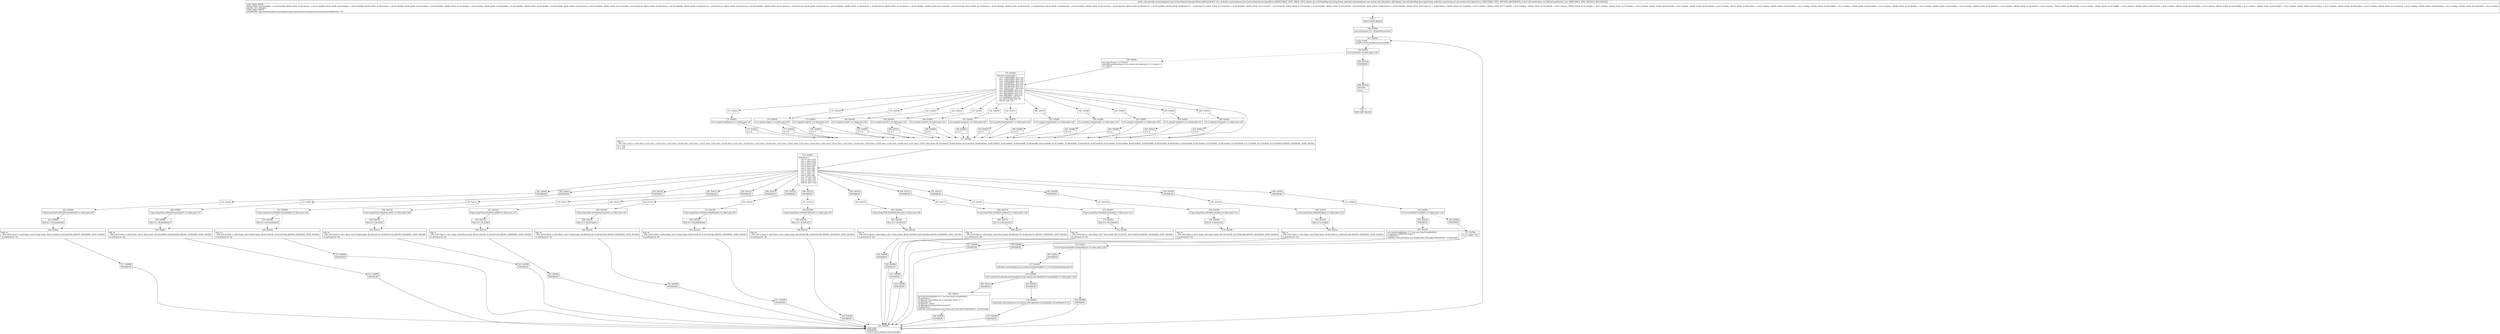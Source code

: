 digraph "CFG forandroidx.constraintlayout.core.motion.MotionConstrainedPoint.addValues(Ljava\/util\/HashMap;I)V" {
Node_164 [shape=record,label="{164\:\ ?|MTH_ENTER_BLOCK\l}"];
Node_166 [shape=record,label="{166\:\ 0x0000|java.util.Iterator r0 = r9.keySet().iterator()\l}"];
Node_167 [shape=record,label="{167\:\ 0x0008|LOOP_START\lLOOP:0: B:167:0x0008\-\>B:310:0x0008\l}"];
Node_168 [shape=record,label="{168\:\ 0x000c|if (r0.hasNext() == false) goto L145\l}"];
Node_169 [shape=record,label="{169\:\ 0x000e|java.lang.String r1 = r0.next()\landroidx.constraintlayout.core.motion.utils.SplineSet r2 = r9.get(r1)\lr3 = 65535\l}"];
Node_170 [shape=record,label="{170\:\ 0x0020|switch(r1.hashCode()) \{\l    case \-1249320806: goto L42;\l    case \-1249320805: goto L39;\l    case \-1249320804: goto L36;\l    case \-1225497657: goto L33;\l    case \-1225497656: goto L30;\l    case \-1225497655: goto L27;\l    case \-1001078227: goto L24;\l    case \-987906986: goto L21;\l    case \-987906985: goto L18;\l    case \-908189618: goto L15;\l    case \-908189617: goto L12;\l    case 92909918: goto L9;\l    case 803192288: goto L6;\l    default: goto L45;\l\}\l}"];
Node_172 [shape=record,label="{172\:\ 0x0025}"];
Node_173 [shape=record,label="{173\:\ 0x002b|if (r1.equals(\"pathRotate\") == false) goto L45\l}"];
Node_174 [shape=record,label="{174\:\ 0x002d|r3 = 6\l}"];
Node_175 [shape=record,label="{175\:\ 0x0030}"];
Node_176 [shape=record,label="{176\:\ 0x0036|if (r1.equals(\"alpha\") == false) goto L45\l}"];
Node_177 [shape=record,label="{177\:\ 0x0038|r3 = 0\l}"];
Node_178 [shape=record,label="{178\:\ 0x003b}"];
Node_179 [shape=record,label="{179\:\ 0x0041|if (r1.equals(\"scaleY\") == false) goto L45\l}"];
Node_180 [shape=record,label="{180\:\ 0x0043|r3 = 't'\l}"];
Node_181 [shape=record,label="{181\:\ 0x0047}"];
Node_182 [shape=record,label="{182\:\ 0x004d|if (r1.equals(\"scaleX\") == false) goto L45\l}"];
Node_183 [shape=record,label="{183\:\ 0x004f|r3 = 'b'\l}"];
Node_184 [shape=record,label="{184\:\ 0x0052}"];
Node_185 [shape=record,label="{185\:\ 0x0058|if (r1.equals(\"pivotY\") == false) goto L45\l}"];
Node_186 [shape=record,label="{186\:\ 0x005a|r3 = 5\l}"];
Node_187 [shape=record,label="{187\:\ 0x005c}"];
Node_188 [shape=record,label="{188\:\ 0x0062|if (r1.equals(\"pivotX\") == false) goto L45\l}"];
Node_189 [shape=record,label="{189\:\ 0x0064|r3 = 4\l}"];
Node_190 [shape=record,label="{190\:\ 0x0066}"];
Node_191 [shape=record,label="{191\:\ 0x006c|if (r1.equals(\"progress\") == false) goto L45\l}"];
Node_192 [shape=record,label="{192\:\ 0x006e|r3 = 7\l}"];
Node_193 [shape=record,label="{193\:\ 0x0070}"];
Node_194 [shape=record,label="{194\:\ 0x0076|if (r1.equals(\"translationZ\") == false) goto L45\l}"];
Node_195 [shape=record,label="{195\:\ 0x0078|r3 = 'f'\l}"];
Node_196 [shape=record,label="{196\:\ 0x007b}"];
Node_197 [shape=record,label="{197\:\ 0x0081|if (r1.equals(\"translationY\") == false) goto L45\l}"];
Node_198 [shape=record,label="{198\:\ 0x0083|r3 = 11\l}"];
Node_199 [shape=record,label="{199\:\ 0x0086}"];
Node_200 [shape=record,label="{200\:\ 0x008c|if (r1.equals(\"translationX\") == false) goto L45\l}"];
Node_201 [shape=record,label="{201\:\ 0x008e|r3 = 'n'\l}"];
Node_202 [shape=record,label="{202\:\ 0x0091}"];
Node_203 [shape=record,label="{203\:\ 0x0097|if (r1.equals(\"rotationZ\") == false) goto L45\l}"];
Node_204 [shape=record,label="{204\:\ 0x0099|r3 = 1\l}"];
Node_205 [shape=record,label="{205\:\ 0x009b}"];
Node_206 [shape=record,label="{206\:\ 0x00a1|if (r1.equals(\"rotationY\") == false) goto L45\l}"];
Node_207 [shape=record,label="{207\:\ 0x00a3|r3 = 3\l}"];
Node_208 [shape=record,label="{208\:\ 0x00a5}"];
Node_209 [shape=record,label="{209\:\ 0x00ab|if (r1.equals(\"rotationX\") == false) goto L45\l}"];
Node_210 [shape=record,label="{210\:\ 0x00ad|r3 = 2\l}"];
Node_211 [shape=record,label="{211\:\ 0x00ae|PHI: r3 \l  PHI: (r3v1 char) = (r3v0 char), (r3v0 char), (r3v35 char), (r3v0 char), (r3v36 char), (r3v0 char), (r3v37 char), (r3v0 char), (r3v38 char), (r3v0 char), (r3v39 char), (r3v0 char), (r3v40 char), (r3v0 char), (r3v41 char), (r3v0 char), (r3v42 char), (r3v0 char), (r3v43 char), (r3v0 char), (r3v44 char), (r3v0 char), (r3v45 char), (r3v0 char), (r3v46 char), (r3v0 char), (r3v47 char) binds: [B:170:0x0020, B:209:0x00ab, B:210:0x00ad, B:206:0x00a1, B:207:0x00a3, B:203:0x0097, B:204:0x0099, B:200:0x008c, B:201:0x008e, B:197:0x0081, B:198:0x0083, B:194:0x0076, B:195:0x0078, B:191:0x006c, B:192:0x006e, B:188:0x0062, B:189:0x0064, B:185:0x0058, B:186:0x005a, B:182:0x004d, B:183:0x004f, B:179:0x0041, B:180:0x0043, B:176:0x0036, B:177:0x0038, B:173:0x002b, B:174:0x002d] A[DONT_GENERATE, DONT_INLINE]\l|r4 = 1.0f\lr6 = 0.0f\l}"];
Node_212 [shape=record,label="{212\:\ 0x00b1|switch(r3) \{\l    case 0: goto L120;\l    case 1: goto L114;\l    case 2: goto L108;\l    case 3: goto L102;\l    case 4: goto L96;\l    case 5: goto L90;\l    case 6: goto L84;\l    case 7: goto L78;\l    case 8: goto L72;\l    case 9: goto L66;\l    case 10: goto L60;\l    case 11: goto L54;\l    case 12: goto L47;\l    default: goto L126;\l\}\l}"];
Node_291 [shape=record,label="{291\:\ 0x00e2|SYNTHETIC\l}"];
Node_220 [shape=record,label="{220\:\ 0x00e2}"];
Node_221 [shape=record,label="{221\:\ 0x00e8|if (java.lang.Float.isNaN(r8.translationZ) == false) goto L50\l}"];
Node_223 [shape=record,label="{223\:\ 0x00eb|float r6 = r8.translationZ\l}"];
Node_224 [shape=record,label="{224\:\ 0x00ed|PHI: r6 \l  PHI: (r6v22 float) = (r6v0 float), (r6v23 float) binds: [B:221:0x00e8, B:223:0x00eb] A[DONT_GENERATE, DONT_INLINE]\l|r2.setPoint(r10, r6)\l}"];
Node_311 [shape=record,label="{311\:\ 0x0008|SYNTHETIC\l}"];
Node_310 [shape=record,label="{310\:\ 0x0008|LOOP_END\lSYNTHETIC\lLOOP:0: B:167:0x0008\-\>B:310:0x0008\l}"];
Node_292 [shape=record,label="{292\:\ 0x00f2|SYNTHETIC\l}"];
Node_225 [shape=record,label="{225\:\ 0x00f2}"];
Node_226 [shape=record,label="{226\:\ 0x00f8|if (java.lang.Float.isNaN(r8.translationY) == false) goto L57\l}"];
Node_228 [shape=record,label="{228\:\ 0x00fb|float r6 = r8.translationY\l}"];
Node_229 [shape=record,label="{229\:\ 0x00fd|PHI: r6 \l  PHI: (r6v20 float) = (r6v0 float), (r6v21 float) binds: [B:226:0x00f8, B:228:0x00fb] A[DONT_GENERATE, DONT_INLINE]\l|r2.setPoint(r10, r6)\l}"];
Node_312 [shape=record,label="{312\:\ 0x0008|SYNTHETIC\l}"];
Node_293 [shape=record,label="{293\:\ 0x0102|SYNTHETIC\l}"];
Node_230 [shape=record,label="{230\:\ 0x0102}"];
Node_231 [shape=record,label="{231\:\ 0x0108|if (java.lang.Float.isNaN(r8.translationX) == false) goto L63\l}"];
Node_233 [shape=record,label="{233\:\ 0x010b|float r6 = r8.translationX\l}"];
Node_234 [shape=record,label="{234\:\ 0x010d|PHI: r6 \l  PHI: (r6v18 float) = (r6v0 float), (r6v19 float) binds: [B:231:0x0108, B:233:0x010b] A[DONT_GENERATE, DONT_INLINE]\l|r2.setPoint(r10, r6)\l}"];
Node_313 [shape=record,label="{313\:\ 0x0008|SYNTHETIC\l}"];
Node_294 [shape=record,label="{294\:\ 0x0112|SYNTHETIC\l}"];
Node_235 [shape=record,label="{235\:\ 0x0112}"];
Node_236 [shape=record,label="{236\:\ 0x0118|if (java.lang.Float.isNaN(r8.scaleY) == false) goto L69\l}"];
Node_238 [shape=record,label="{238\:\ 0x011b|float r4 = r8.scaleY\l}"];
Node_239 [shape=record,label="{239\:\ 0x011d|PHI: r4 \l  PHI: (r4v9 float) = (r4v1 float), (r4v10 float) binds: [B:236:0x0118, B:238:0x011b] A[DONT_GENERATE, DONT_INLINE]\l|r2.setPoint(r10, r4)\l}"];
Node_314 [shape=record,label="{314\:\ 0x0008|SYNTHETIC\l}"];
Node_295 [shape=record,label="{295\:\ 0x0122|SYNTHETIC\l}"];
Node_240 [shape=record,label="{240\:\ 0x0122}"];
Node_241 [shape=record,label="{241\:\ 0x0128|if (java.lang.Float.isNaN(r8.scaleX) == false) goto L75\l}"];
Node_243 [shape=record,label="{243\:\ 0x012b|float r4 = r8.scaleX\l}"];
Node_244 [shape=record,label="{244\:\ 0x012d|PHI: r4 \l  PHI: (r4v7 float) = (r4v1 float), (r4v8 float) binds: [B:241:0x0128, B:243:0x012b] A[DONT_GENERATE, DONT_INLINE]\l|r2.setPoint(r10, r4)\l}"];
Node_315 [shape=record,label="{315\:\ 0x0008|SYNTHETIC\l}"];
Node_296 [shape=record,label="{296\:\ 0x0132|SYNTHETIC\l}"];
Node_245 [shape=record,label="{245\:\ 0x0132}"];
Node_246 [shape=record,label="{246\:\ 0x0138|if (java.lang.Float.isNaN(r8.mProgress) == false) goto L81\l}"];
Node_248 [shape=record,label="{248\:\ 0x013b|float r6 = r8.mProgress\l}"];
Node_249 [shape=record,label="{249\:\ 0x013d|PHI: r6 \l  PHI: (r6v16 float) = (r6v0 float), (r6v17 float) binds: [B:246:0x0138, B:248:0x013b] A[DONT_GENERATE, DONT_INLINE]\l|r2.setPoint(r10, r6)\l}"];
Node_316 [shape=record,label="{316\:\ 0x0008|SYNTHETIC\l}"];
Node_297 [shape=record,label="{297\:\ 0x0142|SYNTHETIC\l}"];
Node_250 [shape=record,label="{250\:\ 0x0142}"];
Node_251 [shape=record,label="{251\:\ 0x0148|if (java.lang.Float.isNaN(r8.mPathRotate) == false) goto L87\l}"];
Node_253 [shape=record,label="{253\:\ 0x014b|float r6 = r8.mPathRotate\l}"];
Node_254 [shape=record,label="{254\:\ 0x014d|PHI: r6 \l  PHI: (r6v14 float) = (r6v0 float), (r6v15 float) binds: [B:251:0x0148, B:253:0x014b] A[DONT_GENERATE, DONT_INLINE]\l|r2.setPoint(r10, r6)\l}"];
Node_317 [shape=record,label="{317\:\ 0x0008|SYNTHETIC\l}"];
Node_298 [shape=record,label="{298\:\ 0x0152|SYNTHETIC\l}"];
Node_255 [shape=record,label="{255\:\ 0x0152}"];
Node_256 [shape=record,label="{256\:\ 0x0158|if (java.lang.Float.isNaN(r8.mPivotY) == false) goto L93\l}"];
Node_258 [shape=record,label="{258\:\ 0x015b|float r6 = r8.mPivotY\l}"];
Node_259 [shape=record,label="{259\:\ 0x015d|PHI: r6 \l  PHI: (r6v12 float) = (r6v0 float), (r6v13 float) binds: [B:256:0x0158, B:258:0x015b] A[DONT_GENERATE, DONT_INLINE]\l|r2.setPoint(r10, r6)\l}"];
Node_318 [shape=record,label="{318\:\ 0x0008|SYNTHETIC\l}"];
Node_299 [shape=record,label="{299\:\ 0x0162|SYNTHETIC\l}"];
Node_260 [shape=record,label="{260\:\ 0x0162}"];
Node_261 [shape=record,label="{261\:\ 0x0168|if (java.lang.Float.isNaN(r8.mPivotX) == false) goto L99\l}"];
Node_263 [shape=record,label="{263\:\ 0x016b|float r6 = r8.mPivotX\l}"];
Node_264 [shape=record,label="{264\:\ 0x016d|PHI: r6 \l  PHI: (r6v10 float) = (r6v0 float), (r6v11 float) binds: [B:261:0x0168, B:263:0x016b] A[DONT_GENERATE, DONT_INLINE]\l|r2.setPoint(r10, r6)\l}"];
Node_319 [shape=record,label="{319\:\ 0x0008|SYNTHETIC\l}"];
Node_300 [shape=record,label="{300\:\ 0x0172|SYNTHETIC\l}"];
Node_265 [shape=record,label="{265\:\ 0x0172}"];
Node_266 [shape=record,label="{266\:\ 0x0178|if (java.lang.Float.isNaN(r8.rotationY) == false) goto L105\l}"];
Node_268 [shape=record,label="{268\:\ 0x017b|float r6 = r8.rotationY\l}"];
Node_269 [shape=record,label="{269\:\ 0x017d|PHI: r6 \l  PHI: (r6v8 float) = (r6v0 float), (r6v9 float) binds: [B:266:0x0178, B:268:0x017b] A[DONT_GENERATE, DONT_INLINE]\l|r2.setPoint(r10, r6)\l}"];
Node_320 [shape=record,label="{320\:\ 0x0008|SYNTHETIC\l}"];
Node_301 [shape=record,label="{301\:\ 0x0181|SYNTHETIC\l}"];
Node_270 [shape=record,label="{270\:\ 0x0181}"];
Node_271 [shape=record,label="{271\:\ 0x0187|if (java.lang.Float.isNaN(r8.rotationX) == false) goto L111\l}"];
Node_273 [shape=record,label="{273\:\ 0x018a|float r6 = r8.rotationX\l}"];
Node_274 [shape=record,label="{274\:\ 0x018c|PHI: r6 \l  PHI: (r6v6 float) = (r6v0 float), (r6v7 float) binds: [B:271:0x0187, B:273:0x018a] A[DONT_GENERATE, DONT_INLINE]\l|r2.setPoint(r10, r6)\l}"];
Node_321 [shape=record,label="{321\:\ 0x0008|SYNTHETIC\l}"];
Node_302 [shape=record,label="{302\:\ 0x0190|SYNTHETIC\l}"];
Node_275 [shape=record,label="{275\:\ 0x0190}"];
Node_276 [shape=record,label="{276\:\ 0x0196|if (java.lang.Float.isNaN(r8.rotation) == false) goto L117\l}"];
Node_278 [shape=record,label="{278\:\ 0x0199|float r6 = r8.rotation\l}"];
Node_279 [shape=record,label="{279\:\ 0x019b|PHI: r6 \l  PHI: (r6v4 float) = (r6v0 float), (r6v5 float) binds: [B:276:0x0196, B:278:0x0199] A[DONT_GENERATE, DONT_INLINE]\l|r2.setPoint(r10, r6)\l}"];
Node_322 [shape=record,label="{322\:\ 0x0008|SYNTHETIC\l}"];
Node_303 [shape=record,label="{303\:\ 0x019f|SYNTHETIC\l}"];
Node_280 [shape=record,label="{280\:\ 0x019f}"];
Node_281 [shape=record,label="{281\:\ 0x01a5|if (java.lang.Float.isNaN(r8.alpha) == false) goto L123\l}"];
Node_283 [shape=record,label="{283\:\ 0x01a8|float r4 = r8.alpha\l}"];
Node_284 [shape=record,label="{284\:\ 0x01aa|PHI: r4 \l  PHI: (r4v5 float) = (r4v1 float), (r4v6 float) binds: [B:281:0x01a5, B:283:0x01a8] A[DONT_GENERATE, DONT_INLINE]\l|r2.setPoint(r10, r4)\l}"];
Node_323 [shape=record,label="{323\:\ 0x0008|SYNTHETIC\l}"];
Node_309 [shape=record,label="{309\:\ 0x00b4|SYNTHETIC\l}"];
Node_213 [shape=record,label="{213\:\ 0x00b4}"];
Node_214 [shape=record,label="{214\:\ 0x00bc|if (r1.startsWith(\"CUSTOM\") == false) goto L129\l}"];
Node_304 [shape=record,label="{304\:\ 0x01d5|SYNTHETIC\l}"];
Node_287 [shape=record,label="{287\:\ 0x01d5|java.lang.StringBuilder r3 = new java.lang.StringBuilder()\lr3.append(\"UNKNOWN spline \")\lr3.append(r1)\landroidx.constraintlayout.core.motion.utils.Utils.loge(\"MotionPaths\", r3.toString())\l}"];
Node_324 [shape=record,label="{324\:\ 0x0008|SYNTHETIC\l}"];
Node_308 [shape=record,label="{308\:\ 0x00be|SYNTHETIC\l}"];
Node_215 [shape=record,label="{215\:\ 0x00be|r3 = r1.split(\",\")[1]\l}"];
Node_216 [shape=record,label="{216\:\ 0x00cc|if (r8.mCustomVariable.containsKey(r3) == false) goto L144\l}"];
Node_305 [shape=record,label="{305\:\ 0x00ce|SYNTHETIC\l}"];
Node_217 [shape=record,label="{217\:\ 0x00ce|androidx.constraintlayout.core.motion.CustomVariable r5 = r8.mCustomVariable.get(r3)\l}"];
Node_218 [shape=record,label="{218\:\ 0x00d8|if ((r2 instanceof androidx.constraintlayout.core.motion.utils.SplineSet.CustomSpline) == false) goto L138\l}"];
Node_306 [shape=record,label="{306\:\ 0x01ae|SYNTHETIC\l}"];
Node_285 [shape=record,label="{285\:\ 0x01ae|java.lang.StringBuilder r6 = new java.lang.StringBuilder()\lr6.append(r1)\lr6.append(\" ViewSpline not a CustomSet frame = \")\lr6.append(r10)\lr6.append(\", value\")\lr6.append(r5.getValueToInterpolate())\lr6.append(r2)\landroidx.constraintlayout.core.motion.utils.Utils.loge(\"MotionPaths\", r6.toString())\l}"];
Node_326 [shape=record,label="{326\:\ 0x0008|SYNTHETIC\l}"];
Node_307 [shape=record,label="{307\:\ 0x00da|SYNTHETIC\l}"];
Node_219 [shape=record,label="{219\:\ 0x00da|((androidx.constraintlayout.core.motion.utils.SplineSet.CustomSpline) r2).setPoint(r10, r5)\l}"];
Node_327 [shape=record,label="{327\:\ 0x0008|SYNTHETIC\l}"];
Node_325 [shape=record,label="{325\:\ 0x0008|SYNTHETIC\l}"];
Node_290 [shape=record,label="{290\:\ 0x01eb|SYNTHETIC\l}"];
Node_289 [shape=record,label="{289\:\ 0x01eb|RETURN\l|return\l}"];
Node_165 [shape=record,label="{165\:\ ?|MTH_EXIT_BLOCK\l}"];
MethodNode[shape=record,label="{public void androidx.constraintlayout.core.motion.MotionConstrainedPoint.addValues((r8v0 'this' androidx.constraintlayout.core.motion.MotionConstrainedPoint A[IMMUTABLE_TYPE, THIS]), (r9v0 'splines' java.util.HashMap\<java.lang.String, androidx.constraintlayout.core.motion.utils.SplineSet\> A[D('splines' java.util.HashMap\<java.lang.String, androidx.constraintlayout.core.motion.utils.SplineSet\>), IMMUTABLE_TYPE, METHOD_ARGUMENT]), (r10v0 'mFramePosition' int A[D('mFramePosition' int), IMMUTABLE_TYPE, METHOD_ARGUMENT]))  | USE_LINES_HINTS\lBACK_EDGE: B:219:0x00da \-\> B:167:0x0008, BACK_EDGE: B:285:0x01ae \-\> B:167:0x0008, BACK_EDGE: B:216:0x00cc \-\> B:167:0x0008, BACK_EDGE: B:287:0x01d5 \-\> B:167:0x0008, BACK_EDGE: B:224:0x00ed \-\> B:167:0x0008, CROSS_EDGE: B:221:0x00e8 \-\> B:224:0x00ed, BACK_EDGE: B:229:0x00fd \-\> B:167:0x0008, CROSS_EDGE: B:226:0x00f8 \-\> B:229:0x00fd, BACK_EDGE: B:234:0x010d \-\> B:167:0x0008, CROSS_EDGE: B:231:0x0108 \-\> B:234:0x010d, BACK_EDGE: B:239:0x011d \-\> B:167:0x0008, CROSS_EDGE: B:236:0x0118 \-\> B:239:0x011d, BACK_EDGE: B:244:0x012d \-\> B:167:0x0008, CROSS_EDGE: B:241:0x0128 \-\> B:244:0x012d, BACK_EDGE: B:249:0x013d \-\> B:167:0x0008, CROSS_EDGE: B:246:0x0138 \-\> B:249:0x013d, BACK_EDGE: B:254:0x014d \-\> B:167:0x0008, CROSS_EDGE: B:251:0x0148 \-\> B:254:0x014d, BACK_EDGE: B:259:0x015d \-\> B:167:0x0008, CROSS_EDGE: B:256:0x0158 \-\> B:259:0x015d, BACK_EDGE: B:264:0x016d \-\> B:167:0x0008, CROSS_EDGE: B:261:0x0168 \-\> B:264:0x016d, BACK_EDGE: B:269:0x017d \-\> B:167:0x0008, CROSS_EDGE: B:266:0x0178 \-\> B:269:0x017d, BACK_EDGE: B:274:0x018c \-\> B:167:0x0008, CROSS_EDGE: B:271:0x0187 \-\> B:274:0x018c, BACK_EDGE: B:279:0x019b \-\> B:167:0x0008, CROSS_EDGE: B:276:0x0196 \-\> B:279:0x019b, BACK_EDGE: B:284:0x01aa \-\> B:167:0x0008, CROSS_EDGE: B:281:0x01a5 \-\> B:284:0x01aa, CROSS_EDGE: B:173:0x002b \-\> B:211:0x00ae, CROSS_EDGE: B:177:0x0038 \-\> B:211:0x00ae, CROSS_EDGE: B:176:0x0036 \-\> B:211:0x00ae, CROSS_EDGE: B:180:0x0043 \-\> B:211:0x00ae, CROSS_EDGE: B:179:0x0041 \-\> B:211:0x00ae, CROSS_EDGE: B:183:0x004f \-\> B:211:0x00ae, CROSS_EDGE: B:182:0x004d \-\> B:211:0x00ae, CROSS_EDGE: B:186:0x005a \-\> B:211:0x00ae, CROSS_EDGE: B:185:0x0058 \-\> B:211:0x00ae, CROSS_EDGE: B:189:0x0064 \-\> B:211:0x00ae, CROSS_EDGE: B:188:0x0062 \-\> B:211:0x00ae, CROSS_EDGE: B:192:0x006e \-\> B:211:0x00ae, CROSS_EDGE: B:191:0x006c \-\> B:211:0x00ae, CROSS_EDGE: B:195:0x0078 \-\> B:211:0x00ae, CROSS_EDGE: B:194:0x0076 \-\> B:211:0x00ae, CROSS_EDGE: B:198:0x0083 \-\> B:211:0x00ae, CROSS_EDGE: B:197:0x0081 \-\> B:211:0x00ae, CROSS_EDGE: B:201:0x008e \-\> B:211:0x00ae, CROSS_EDGE: B:200:0x008c \-\> B:211:0x00ae, CROSS_EDGE: B:204:0x0099 \-\> B:211:0x00ae, CROSS_EDGE: B:203:0x0097 \-\> B:211:0x00ae, CROSS_EDGE: B:207:0x00a3 \-\> B:211:0x00ae, CROSS_EDGE: B:206:0x00a1 \-\> B:211:0x00ae, CROSS_EDGE: B:210:0x00ad \-\> B:211:0x00ae, CROSS_EDGE: B:209:0x00ab \-\> B:211:0x00ae, CROSS_EDGE: B:170:0x0020 \-\> B:211:0x00ae\lINLINE_NOT_NEEDED\lTYPE_VARS: EMPTY\lSIGNATURE: (Ljava\/util\/HashMap\<Ljava\/lang\/String;Landroidx\/constraintlayout\/core\/motion\/utils\/SplineSet;\>;I)V\l}"];
MethodNode -> Node_164;Node_164 -> Node_166;
Node_166 -> Node_167;
Node_167 -> Node_168;
Node_168 -> Node_169[style=dashed];
Node_168 -> Node_290;
Node_169 -> Node_170;
Node_170 -> Node_172;
Node_170 -> Node_175;
Node_170 -> Node_178;
Node_170 -> Node_181;
Node_170 -> Node_184;
Node_170 -> Node_187;
Node_170 -> Node_190;
Node_170 -> Node_193;
Node_170 -> Node_196;
Node_170 -> Node_199;
Node_170 -> Node_202;
Node_170 -> Node_205;
Node_170 -> Node_208;
Node_170 -> Node_211;
Node_172 -> Node_173;
Node_173 -> Node_174[style=dashed];
Node_173 -> Node_211;
Node_174 -> Node_211;
Node_175 -> Node_176;
Node_176 -> Node_177[style=dashed];
Node_176 -> Node_211;
Node_177 -> Node_211;
Node_178 -> Node_179;
Node_179 -> Node_180[style=dashed];
Node_179 -> Node_211;
Node_180 -> Node_211;
Node_181 -> Node_182;
Node_182 -> Node_183[style=dashed];
Node_182 -> Node_211;
Node_183 -> Node_211;
Node_184 -> Node_185;
Node_185 -> Node_186[style=dashed];
Node_185 -> Node_211;
Node_186 -> Node_211;
Node_187 -> Node_188;
Node_188 -> Node_189[style=dashed];
Node_188 -> Node_211;
Node_189 -> Node_211;
Node_190 -> Node_191;
Node_191 -> Node_192[style=dashed];
Node_191 -> Node_211;
Node_192 -> Node_211;
Node_193 -> Node_194;
Node_194 -> Node_195[style=dashed];
Node_194 -> Node_211;
Node_195 -> Node_211;
Node_196 -> Node_197;
Node_197 -> Node_198[style=dashed];
Node_197 -> Node_211;
Node_198 -> Node_211;
Node_199 -> Node_200;
Node_200 -> Node_201[style=dashed];
Node_200 -> Node_211;
Node_201 -> Node_211;
Node_202 -> Node_203;
Node_203 -> Node_204[style=dashed];
Node_203 -> Node_211;
Node_204 -> Node_211;
Node_205 -> Node_206;
Node_206 -> Node_207[style=dashed];
Node_206 -> Node_211;
Node_207 -> Node_211;
Node_208 -> Node_209;
Node_209 -> Node_210[style=dashed];
Node_209 -> Node_211;
Node_210 -> Node_211;
Node_211 -> Node_212;
Node_212 -> Node_291;
Node_212 -> Node_292;
Node_212 -> Node_293;
Node_212 -> Node_294;
Node_212 -> Node_295;
Node_212 -> Node_296;
Node_212 -> Node_297;
Node_212 -> Node_298;
Node_212 -> Node_299;
Node_212 -> Node_300;
Node_212 -> Node_301;
Node_212 -> Node_302;
Node_212 -> Node_303;
Node_212 -> Node_309;
Node_291 -> Node_220;
Node_220 -> Node_221;
Node_221 -> Node_223;
Node_221 -> Node_224[style=dashed];
Node_223 -> Node_224;
Node_224 -> Node_311;
Node_311 -> Node_310;
Node_310 -> Node_167;
Node_292 -> Node_225;
Node_225 -> Node_226;
Node_226 -> Node_228;
Node_226 -> Node_229[style=dashed];
Node_228 -> Node_229;
Node_229 -> Node_312;
Node_312 -> Node_310;
Node_293 -> Node_230;
Node_230 -> Node_231;
Node_231 -> Node_233;
Node_231 -> Node_234[style=dashed];
Node_233 -> Node_234;
Node_234 -> Node_313;
Node_313 -> Node_310;
Node_294 -> Node_235;
Node_235 -> Node_236;
Node_236 -> Node_238;
Node_236 -> Node_239[style=dashed];
Node_238 -> Node_239;
Node_239 -> Node_314;
Node_314 -> Node_310;
Node_295 -> Node_240;
Node_240 -> Node_241;
Node_241 -> Node_243;
Node_241 -> Node_244[style=dashed];
Node_243 -> Node_244;
Node_244 -> Node_315;
Node_315 -> Node_310;
Node_296 -> Node_245;
Node_245 -> Node_246;
Node_246 -> Node_248;
Node_246 -> Node_249[style=dashed];
Node_248 -> Node_249;
Node_249 -> Node_316;
Node_316 -> Node_310;
Node_297 -> Node_250;
Node_250 -> Node_251;
Node_251 -> Node_253;
Node_251 -> Node_254[style=dashed];
Node_253 -> Node_254;
Node_254 -> Node_317;
Node_317 -> Node_310;
Node_298 -> Node_255;
Node_255 -> Node_256;
Node_256 -> Node_258;
Node_256 -> Node_259[style=dashed];
Node_258 -> Node_259;
Node_259 -> Node_318;
Node_318 -> Node_310;
Node_299 -> Node_260;
Node_260 -> Node_261;
Node_261 -> Node_263;
Node_261 -> Node_264[style=dashed];
Node_263 -> Node_264;
Node_264 -> Node_319;
Node_319 -> Node_310;
Node_300 -> Node_265;
Node_265 -> Node_266;
Node_266 -> Node_268;
Node_266 -> Node_269[style=dashed];
Node_268 -> Node_269;
Node_269 -> Node_320;
Node_320 -> Node_310;
Node_301 -> Node_270;
Node_270 -> Node_271;
Node_271 -> Node_273;
Node_271 -> Node_274[style=dashed];
Node_273 -> Node_274;
Node_274 -> Node_321;
Node_321 -> Node_310;
Node_302 -> Node_275;
Node_275 -> Node_276;
Node_276 -> Node_278;
Node_276 -> Node_279[style=dashed];
Node_278 -> Node_279;
Node_279 -> Node_322;
Node_322 -> Node_310;
Node_303 -> Node_280;
Node_280 -> Node_281;
Node_281 -> Node_283;
Node_281 -> Node_284[style=dashed];
Node_283 -> Node_284;
Node_284 -> Node_323;
Node_323 -> Node_310;
Node_309 -> Node_213;
Node_213 -> Node_214;
Node_214 -> Node_304;
Node_214 -> Node_308[style=dashed];
Node_304 -> Node_287;
Node_287 -> Node_324;
Node_324 -> Node_310;
Node_308 -> Node_215;
Node_215 -> Node_216;
Node_216 -> Node_305[style=dashed];
Node_216 -> Node_325;
Node_305 -> Node_217;
Node_217 -> Node_218;
Node_218 -> Node_306;
Node_218 -> Node_307[style=dashed];
Node_306 -> Node_285;
Node_285 -> Node_326;
Node_326 -> Node_310;
Node_307 -> Node_219;
Node_219 -> Node_327;
Node_327 -> Node_310;
Node_325 -> Node_310;
Node_290 -> Node_289;
Node_289 -> Node_165;
}

